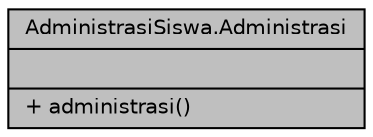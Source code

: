 digraph "AdministrasiSiswa.Administrasi"
{
 // LATEX_PDF_SIZE
  edge [fontname="Helvetica",fontsize="10",labelfontname="Helvetica",labelfontsize="10"];
  node [fontname="Helvetica",fontsize="10",shape=record];
  Node1 [label="{AdministrasiSiswa.Administrasi\n||+ administrasi()\l}",height=0.2,width=0.4,color="black", fillcolor="grey75", style="filled", fontcolor="black",tooltip=" "];
}
